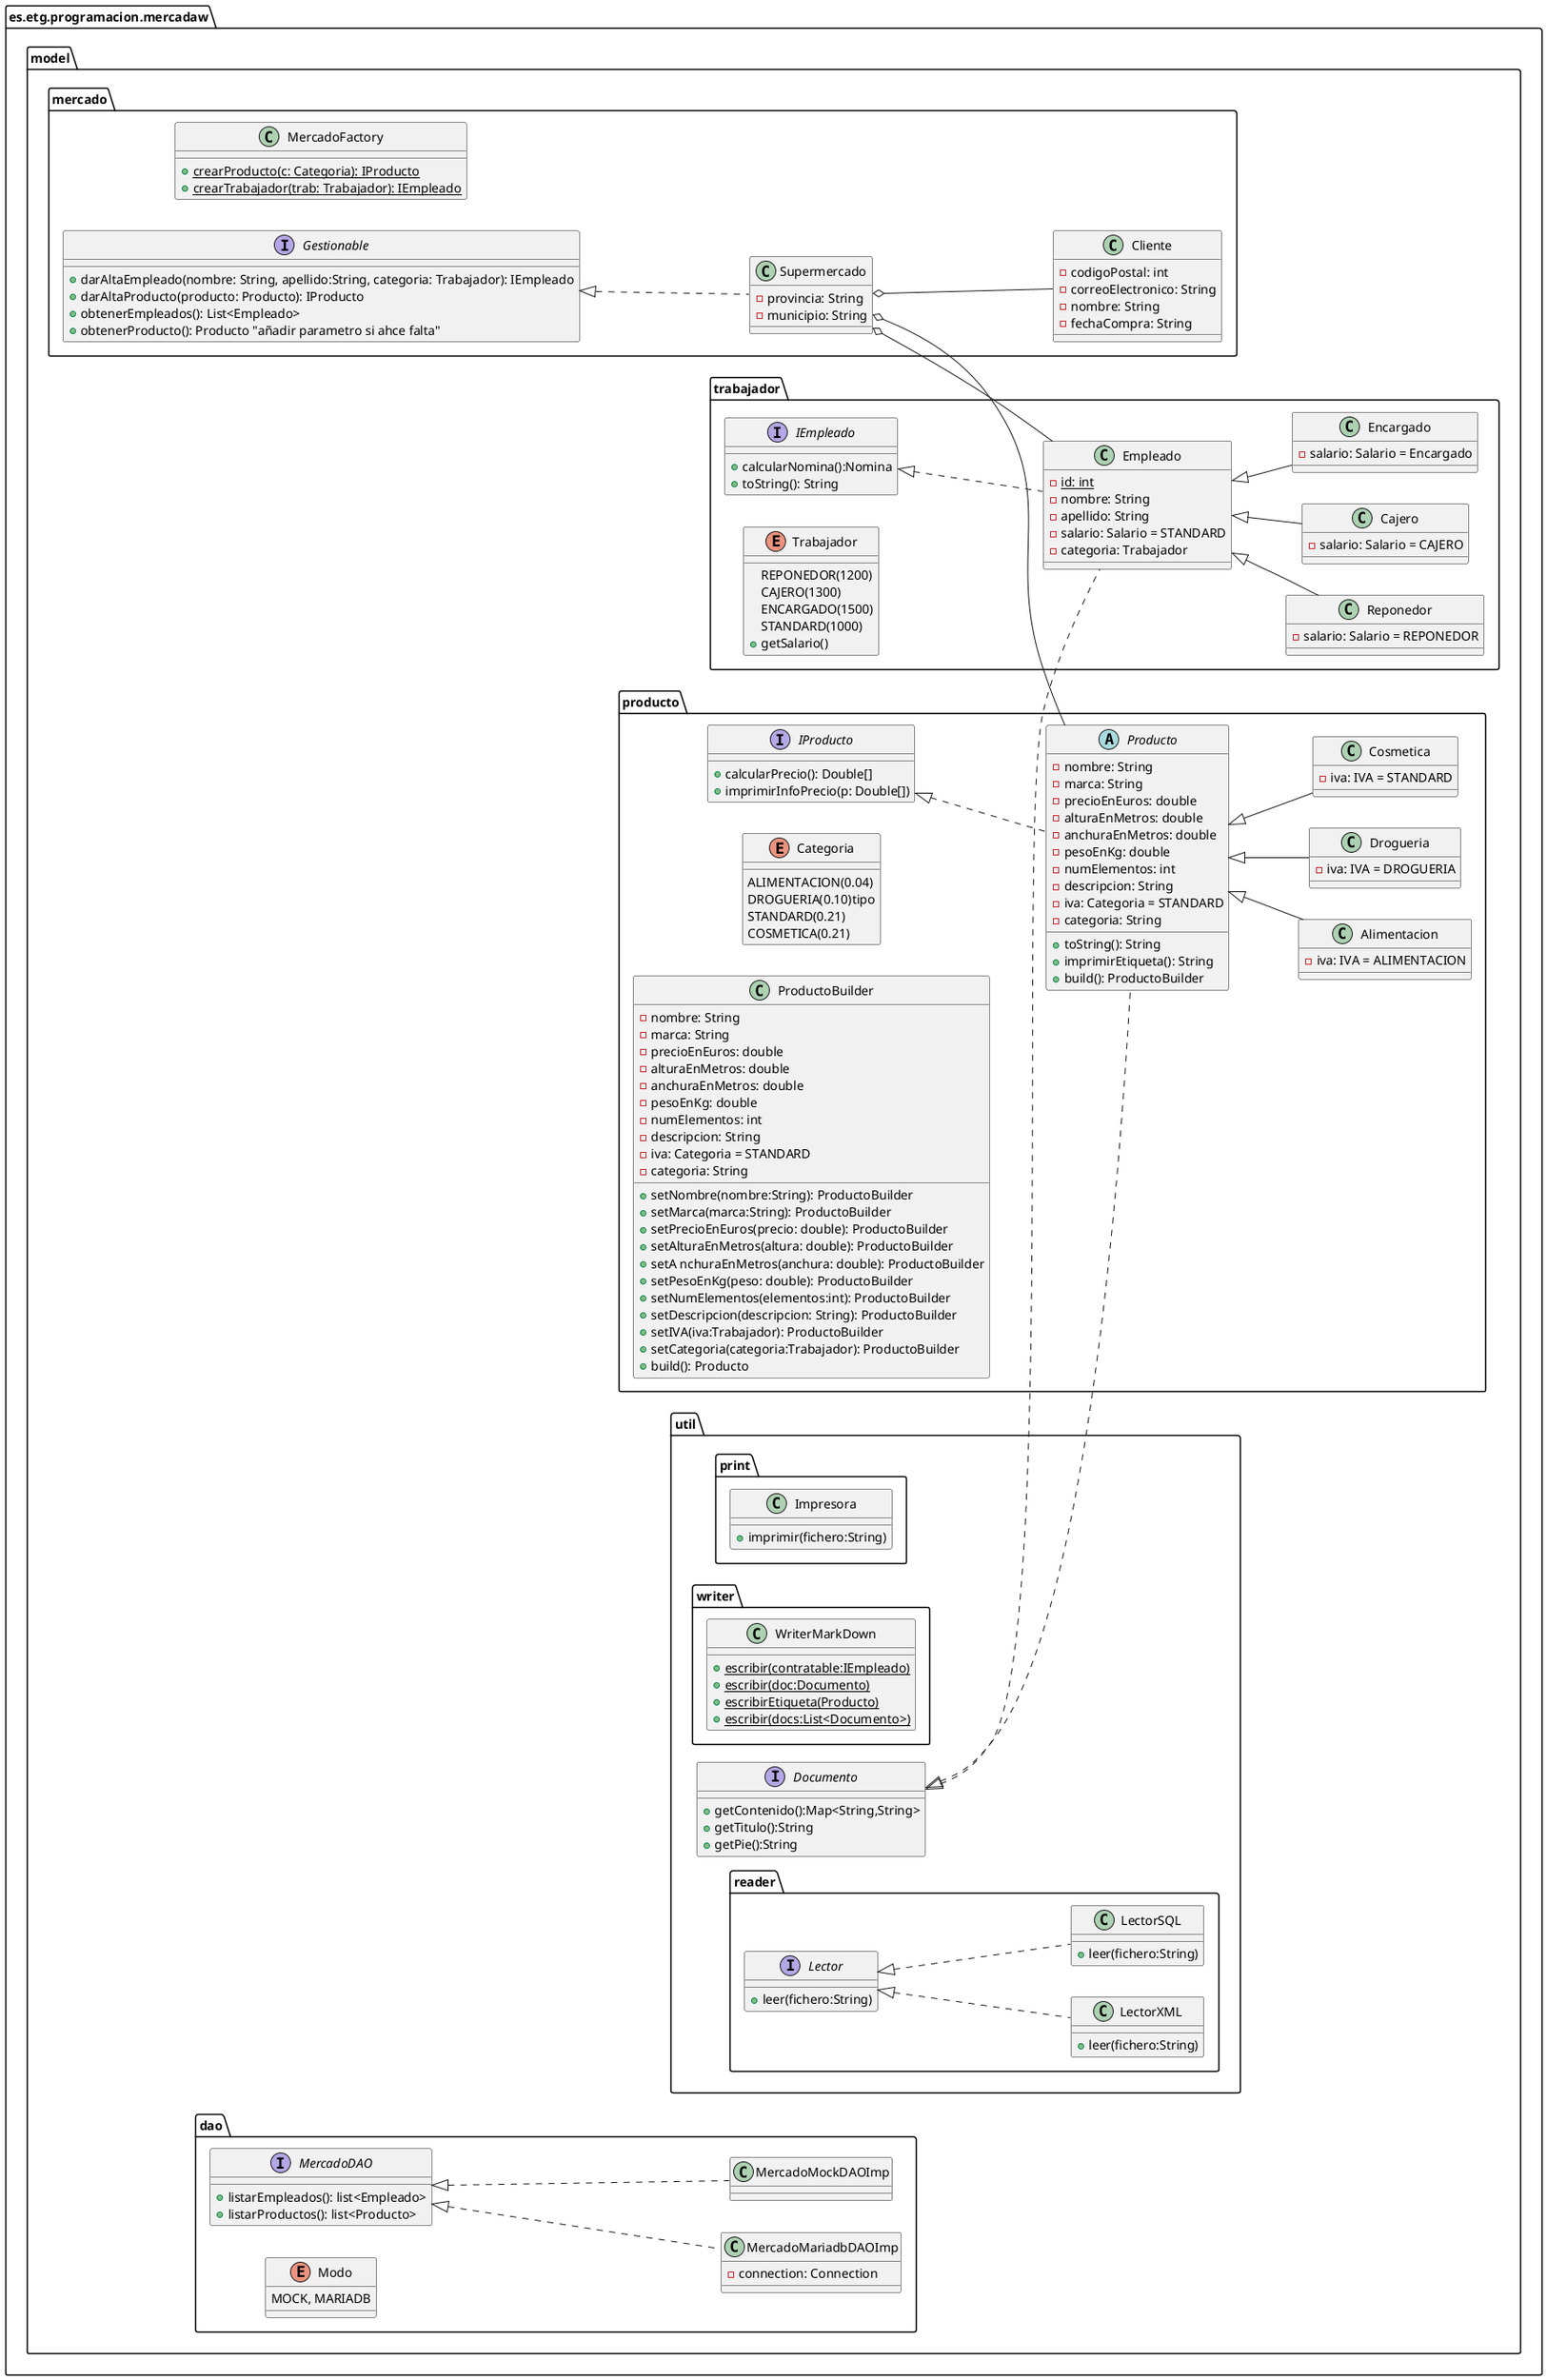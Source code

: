 @startuml Diagrama clases Mercado
set separator none
left to right direction
package es.etg.programacion.mercadaw{
    package model{
        package mercado{
            class Supermercado{
                    -provincia: String
                    -municipio: String
            }       

            
            class Cliente{
                -codigoPostal: int
                -correoElectronico: String
                -nombre: String
                -fechaCompra: String
            }
            
            
            class MercadoFactory{
                +{static}crearProducto(c: Categoria): IProducto
                +{static}crearTrabajador(trab: Trabajador): IEmpleado
            }
            interface Gestionable{
                +darAltaEmpleado(nombre: String, apellido:String, categoria: Trabajador): IEmpleado
                +darAltaProducto(producto: Producto): IProducto
                +obtenerEmpleados(): List<Empleado>
                +obtenerProducto(): Producto "añadir parametro si ahce falta"

            }
        }
        package producto{
            abstract Producto{
                -nombre: String
                -marca: String
                -precioEnEuros: double
                -alturaEnMetros: double
                -anchuraEnMetros: double
                -pesoEnKg: double
                -numElementos: int
                -descripcion: String
                -iva: Categoria = STANDARD
                -categoria: String
                +toString(): String
                +imprimirEtiqueta(): String
                +build(): ProductoBuilder
            }

            interface IProducto{
                +calcularPrecio(): Double[]
                +imprimirInfoPrecio(p: Double[])
            }
                
            class Alimentacion{
                -iva: IVA = ALIMENTACION
            }
            class Drogueria{
                -iva: IVA = DROGUERIA
            }

            class Cosmetica{
                -iva: IVA = STANDARD
            }
            enum Categoria{
                ALIMENTACION(0.04)
                DROGUERIA(0.10)tipo
                STANDARD(0.21)
                COSMETICA(0.21)

            }
            class ProductoBuilder{
                -nombre: String
                -marca: String
                -precioEnEuros: double
                -alturaEnMetros: double
                -anchuraEnMetros: double
                -pesoEnKg: double
                -numElementos: int
                -descripcion: String
                -iva: Categoria = STANDARD
                -categoria: String
                +setNombre(nombre:String): ProductoBuilder
                +setMarca(marca:String): ProductoBuilder
                +setPrecioEnEuros(precio: double): ProductoBuilder
                +setAlturaEnMetros(altura: double): ProductoBuilder
                +setA nchuraEnMetros(anchura: double): ProductoBuilder
                +setPesoEnKg(peso: double): ProductoBuilder
                +setNumElementos(elementos:int): ProductoBuilder
                +setDescripcion(descripcion: String): ProductoBuilder
                +setIVA(iva:Trabajador): ProductoBuilder
                +setCategoria(categoria:Trabajador): ProductoBuilder
                +build(): Producto
            }
        }
        package trabajador{
            class Empleado{
                -{static} id: int
                -nombre: String
                -apellido: String
                -salario: Salario = STANDARD
                -categoria: Trabajador
            }
            class Reponedor{
                -salario: Salario = REPONEDOR
            }
            class Cajero{
                -salario: Salario = CAJERO
            }
            class Encargado{
                -salario: Salario = Encargado
            }

            interface IEmpleado{
                +calcularNomina():Nomina
                +toString(): String
            }
            enum Trabajador {
                REPONEDOR(1200)
                CAJERO(1300)
                ENCARGADO(1500)
                STANDARD(1000)
                +getSalario()
            }
            }
        
        package util{
            interface Documento{
                +getContenido():Map<String,String>
                +getTitulo():String
                +getPie():String
            }
        package print{
            class Impresora{
                +imprimir(fichero:String)
            }
            }
        package writer{
            class WriterMarkDown{
                +{static}escribir(contratable:IEmpleado)
                +{static}escribir(doc:Documento)
                +{static}escribirEtiqueta(Producto)
                +{static}escribir(docs:List<Documento>)
                }
            }
        package reader{
            interface Lector{
                +leer(fichero:String)
            }
            class LectorXML{
                +leer(fichero:String)
            }
            class LectorSQL{
                +leer(fichero:String)
            }
                Lector <|.. LectorXML
                Lector <|.. LectorSQL
            }
        Documento <|.. Producto
        Documento <|.. Empleado
        }
        package dao{
            interface MercadoDAO{
                +listarEmpleados(): list<Empleado>
                +listarProductos(): list<Producto>

            }
            class MercadoMariadbDAOImp{
                -connection: Connection
            }
            class MercadoMockDAOImp{

            }
            enum Modo{
                MOCK, MARIADB
            }
        
        MercadoDAO <|.. MercadoMariadbDAOImp
        MercadoDAO <|.. MercadoMockDAOImp
        }   
    }
} 

Supermercado o-- Producto
Supermercado o-- Empleado
Supermercado o-- Cliente
IProducto <|.. Producto
Producto <|-- Alimentacion
Producto <|-- Drogueria
Producto <|-- Cosmetica
Empleado <|-- Reponedor
Empleado <|-- Cajero
Empleado <|-- Encargado
Gestionable <|.. Supermercado
IEmpleado <|.. Empleado


@enduml

@startuml Diagrama clases lector
set separator none
package es.etg.daw{

}

@enduml
